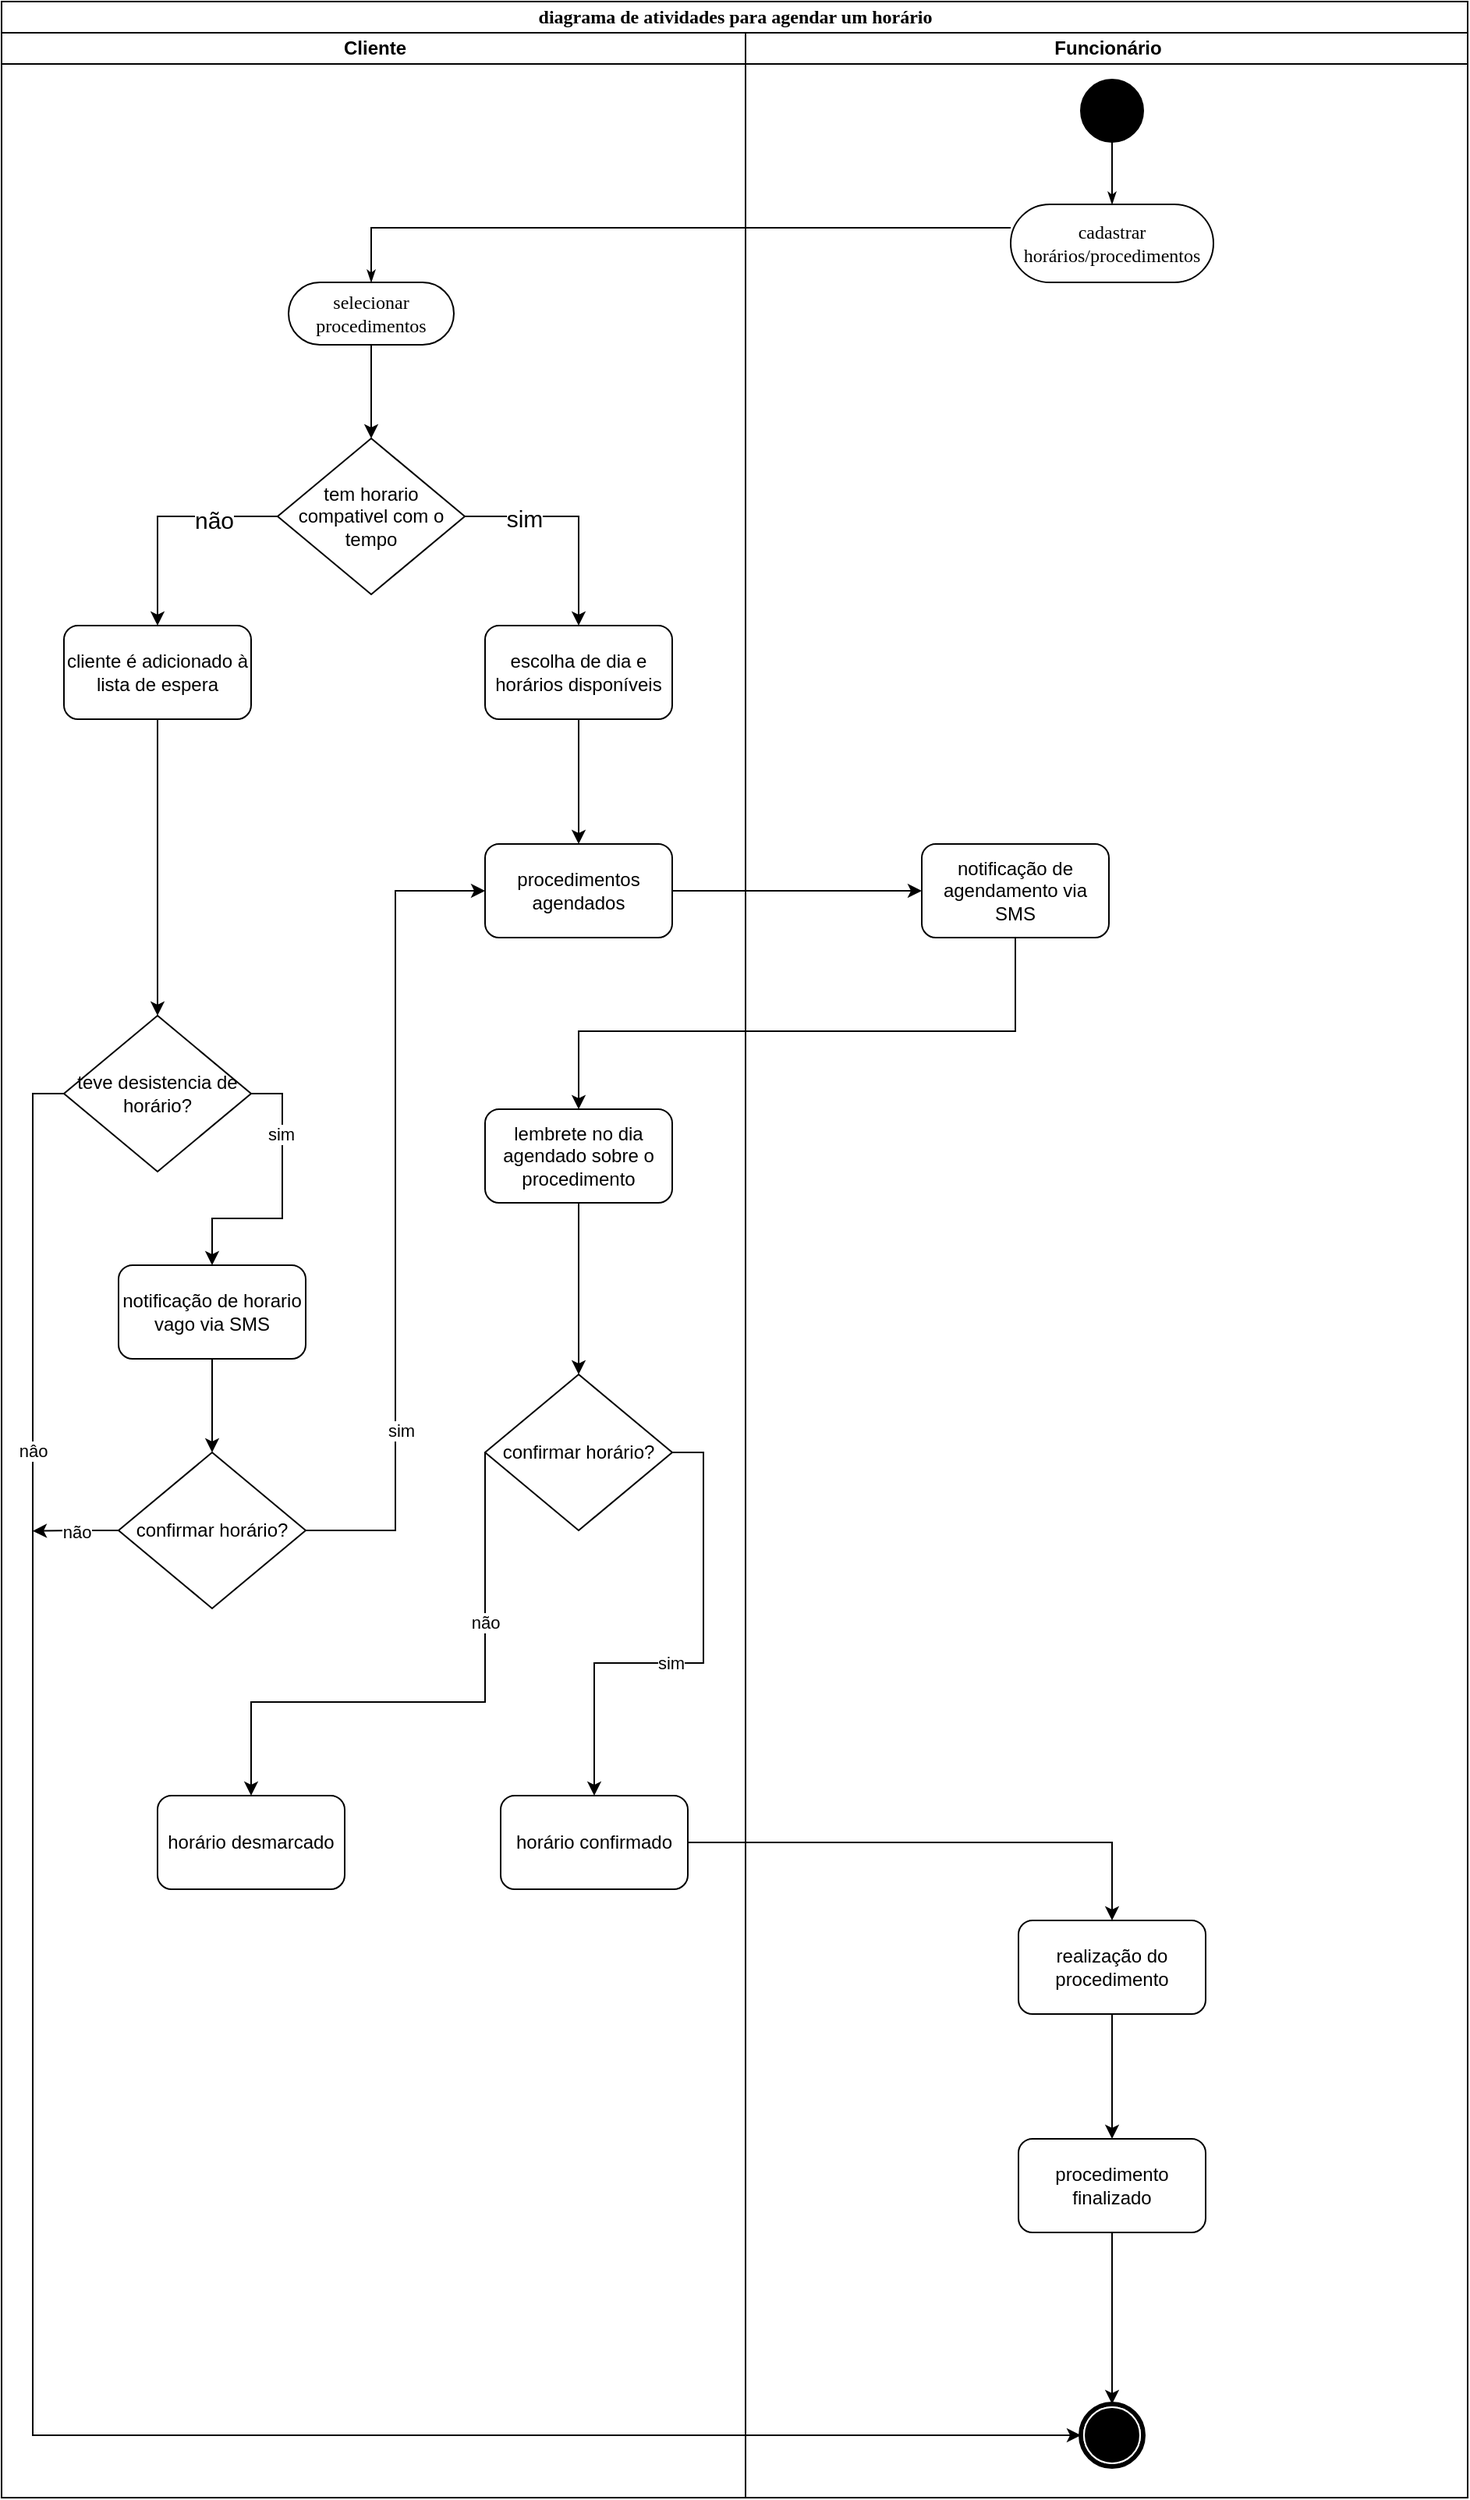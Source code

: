 <mxfile version="24.8.4">
  <diagram name="Page-1" id="0783ab3e-0a74-02c8-0abd-f7b4e66b4bec">
    <mxGraphModel dx="3718" dy="1590" grid="1" gridSize="10" guides="1" tooltips="1" connect="1" arrows="1" fold="1" page="1" pageScale="1" pageWidth="850" pageHeight="1100" background="none" math="0" shadow="0">
      <root>
        <mxCell id="0" />
        <mxCell id="1" parent="0" />
        <mxCell id="1c1d494c118603dd-1" value="diagrama de atividades para agendar um horário" style="swimlane;html=1;childLayout=stackLayout;startSize=20;rounded=0;shadow=0;comic=0;labelBackgroundColor=none;strokeWidth=1;fontFamily=Verdana;fontSize=12;align=center;" parent="1" vertex="1">
          <mxGeometry x="-70" y="20" width="940" height="1600" as="geometry" />
        </mxCell>
        <mxCell id="1c1d494c118603dd-28" style="edgeStyle=orthogonalEdgeStyle;rounded=0;html=1;labelBackgroundColor=none;startArrow=none;startFill=0;startSize=5;endArrow=classicThin;endFill=1;endSize=5;jettySize=auto;orthogonalLoop=1;strokeWidth=1;fontFamily=Verdana;fontSize=12;entryX=0.5;entryY=0;entryDx=0;entryDy=0;" parent="1c1d494c118603dd-1" source="60571a20871a0731-8" target="1c1d494c118603dd-6" edge="1">
          <mxGeometry relative="1" as="geometry">
            <Array as="points">
              <mxPoint x="237" y="145" />
            </Array>
            <mxPoint x="210" y="160" as="targetPoint" />
          </mxGeometry>
        </mxCell>
        <mxCell id="4xZG7v5aqBdaZ4ZW4Jnx-18" value="" style="edgeStyle=orthogonalEdgeStyle;rounded=0;orthogonalLoop=1;jettySize=auto;html=1;" edge="1" parent="1c1d494c118603dd-1" source="4xZG7v5aqBdaZ4ZW4Jnx-13" target="4xZG7v5aqBdaZ4ZW4Jnx-17">
          <mxGeometry relative="1" as="geometry" />
        </mxCell>
        <mxCell id="4xZG7v5aqBdaZ4ZW4Jnx-23" value="" style="edgeStyle=orthogonalEdgeStyle;rounded=0;orthogonalLoop=1;jettySize=auto;html=1;exitX=0;exitY=0.5;exitDx=0;exitDy=0;entryX=0;entryY=0.5;entryDx=0;entryDy=0;" edge="1" parent="1c1d494c118603dd-1" source="4xZG7v5aqBdaZ4ZW4Jnx-19" target="60571a20871a0731-5">
          <mxGeometry relative="1" as="geometry">
            <mxPoint x="80" y="790" as="targetPoint" />
          </mxGeometry>
        </mxCell>
        <mxCell id="4xZG7v5aqBdaZ4ZW4Jnx-24" value="nâo" style="edgeLabel;html=1;align=center;verticalAlign=middle;resizable=0;points=[];" vertex="1" connectable="0" parent="4xZG7v5aqBdaZ4ZW4Jnx-23">
          <mxGeometry x="-0.679" relative="1" as="geometry">
            <mxPoint as="offset" />
          </mxGeometry>
        </mxCell>
        <mxCell id="1c1d494c118603dd-3" value="Cliente" style="swimlane;html=1;startSize=20;arcSize=15;rounded=0;" parent="1c1d494c118603dd-1" vertex="1">
          <mxGeometry y="20" width="477" height="1580" as="geometry" />
        </mxCell>
        <mxCell id="4xZG7v5aqBdaZ4ZW4Jnx-3" value="" style="edgeStyle=orthogonalEdgeStyle;rounded=0;orthogonalLoop=1;jettySize=auto;html=1;" edge="1" parent="1c1d494c118603dd-3" source="1c1d494c118603dd-6" target="4xZG7v5aqBdaZ4ZW4Jnx-2">
          <mxGeometry relative="1" as="geometry" />
        </mxCell>
        <mxCell id="1c1d494c118603dd-6" value="selecionar procedimentos" style="rounded=1;whiteSpace=wrap;html=1;shadow=0;comic=0;labelBackgroundColor=none;strokeWidth=1;fontFamily=Verdana;fontSize=12;align=center;arcSize=50;" parent="1c1d494c118603dd-3" vertex="1">
          <mxGeometry x="184" y="160" width="106" height="40" as="geometry" />
        </mxCell>
        <mxCell id="4xZG7v5aqBdaZ4ZW4Jnx-7" value="" style="edgeStyle=orthogonalEdgeStyle;rounded=0;orthogonalLoop=1;jettySize=auto;html=1;" edge="1" parent="1c1d494c118603dd-3" source="4xZG7v5aqBdaZ4ZW4Jnx-2" target="4xZG7v5aqBdaZ4ZW4Jnx-6">
          <mxGeometry relative="1" as="geometry" />
        </mxCell>
        <mxCell id="4xZG7v5aqBdaZ4ZW4Jnx-10" value="sim" style="edgeLabel;html=1;align=center;verticalAlign=middle;resizable=0;points=[];" vertex="1" connectable="0" parent="4xZG7v5aqBdaZ4ZW4Jnx-7">
          <mxGeometry x="-0.496" y="-1" relative="1" as="geometry">
            <mxPoint as="offset" />
          </mxGeometry>
        </mxCell>
        <mxCell id="4xZG7v5aqBdaZ4ZW4Jnx-12" value="&lt;font style=&quot;font-size: 15px;&quot;&gt;sim&lt;/font&gt;" style="edgeLabel;html=1;align=center;verticalAlign=middle;resizable=0;points=[];" vertex="1" connectable="0" parent="4xZG7v5aqBdaZ4ZW4Jnx-7">
          <mxGeometry x="-0.469" y="-1" relative="1" as="geometry">
            <mxPoint as="offset" />
          </mxGeometry>
        </mxCell>
        <mxCell id="4xZG7v5aqBdaZ4ZW4Jnx-9" value="" style="edgeStyle=orthogonalEdgeStyle;rounded=0;orthogonalLoop=1;jettySize=auto;html=1;" edge="1" parent="1c1d494c118603dd-3" source="4xZG7v5aqBdaZ4ZW4Jnx-2" target="4xZG7v5aqBdaZ4ZW4Jnx-8">
          <mxGeometry relative="1" as="geometry" />
        </mxCell>
        <mxCell id="4xZG7v5aqBdaZ4ZW4Jnx-11" value="&lt;font style=&quot;font-size: 15px;&quot;&gt;não&lt;/font&gt;" style="edgeLabel;html=1;align=center;verticalAlign=middle;resizable=0;points=[];" vertex="1" connectable="0" parent="4xZG7v5aqBdaZ4ZW4Jnx-9">
          <mxGeometry x="-0.442" y="2" relative="1" as="geometry">
            <mxPoint as="offset" />
          </mxGeometry>
        </mxCell>
        <mxCell id="4xZG7v5aqBdaZ4ZW4Jnx-2" value="tem horario compativel com o tempo" style="rhombus;whiteSpace=wrap;html=1;" vertex="1" parent="1c1d494c118603dd-3">
          <mxGeometry x="177" y="260" width="120" height="100" as="geometry" />
        </mxCell>
        <mxCell id="4xZG7v5aqBdaZ4ZW4Jnx-14" value="" style="edgeStyle=orthogonalEdgeStyle;rounded=0;orthogonalLoop=1;jettySize=auto;html=1;" edge="1" parent="1c1d494c118603dd-3" source="4xZG7v5aqBdaZ4ZW4Jnx-6" target="4xZG7v5aqBdaZ4ZW4Jnx-13">
          <mxGeometry relative="1" as="geometry" />
        </mxCell>
        <mxCell id="4xZG7v5aqBdaZ4ZW4Jnx-6" value="escolha de dia e horários disponíveis" style="rounded=1;whiteSpace=wrap;html=1;" vertex="1" parent="1c1d494c118603dd-3">
          <mxGeometry x="310" y="380" width="120" height="60" as="geometry" />
        </mxCell>
        <mxCell id="4xZG7v5aqBdaZ4ZW4Jnx-20" style="edgeStyle=orthogonalEdgeStyle;rounded=0;orthogonalLoop=1;jettySize=auto;html=1;exitX=0.5;exitY=1;exitDx=0;exitDy=0;entryX=0.5;entryY=0;entryDx=0;entryDy=0;" edge="1" parent="1c1d494c118603dd-3" source="4xZG7v5aqBdaZ4ZW4Jnx-8" target="4xZG7v5aqBdaZ4ZW4Jnx-19">
          <mxGeometry relative="1" as="geometry" />
        </mxCell>
        <mxCell id="4xZG7v5aqBdaZ4ZW4Jnx-8" value="cliente é adicionado à lista de espera" style="rounded=1;whiteSpace=wrap;html=1;arcSize=15;" vertex="1" parent="1c1d494c118603dd-3">
          <mxGeometry x="40" y="380" width="120" height="60" as="geometry" />
        </mxCell>
        <mxCell id="4xZG7v5aqBdaZ4ZW4Jnx-13" value="procedimentos agendados" style="rounded=1;whiteSpace=wrap;html=1;" vertex="1" parent="1c1d494c118603dd-3">
          <mxGeometry x="310" y="520" width="120" height="60" as="geometry" />
        </mxCell>
        <mxCell id="4xZG7v5aqBdaZ4ZW4Jnx-33" style="edgeStyle=orthogonalEdgeStyle;rounded=0;orthogonalLoop=1;jettySize=auto;html=1;exitX=1;exitY=0.5;exitDx=0;exitDy=0;entryX=0.5;entryY=0;entryDx=0;entryDy=0;" edge="1" parent="1c1d494c118603dd-3" source="4xZG7v5aqBdaZ4ZW4Jnx-19" target="4xZG7v5aqBdaZ4ZW4Jnx-36">
          <mxGeometry relative="1" as="geometry">
            <mxPoint x="190" y="790" as="targetPoint" />
          </mxGeometry>
        </mxCell>
        <mxCell id="4xZG7v5aqBdaZ4ZW4Jnx-34" value="sim" style="edgeLabel;html=1;align=center;verticalAlign=middle;resizable=0;points=[];" vertex="1" connectable="0" parent="4xZG7v5aqBdaZ4ZW4Jnx-33">
          <mxGeometry x="-0.473" y="-1" relative="1" as="geometry">
            <mxPoint as="offset" />
          </mxGeometry>
        </mxCell>
        <mxCell id="4xZG7v5aqBdaZ4ZW4Jnx-19" value="teve desistencia de horário?" style="rhombus;whiteSpace=wrap;html=1;" vertex="1" parent="1c1d494c118603dd-3">
          <mxGeometry x="40" y="630" width="120" height="100" as="geometry" />
        </mxCell>
        <mxCell id="4xZG7v5aqBdaZ4ZW4Jnx-38" style="edgeStyle=orthogonalEdgeStyle;rounded=0;orthogonalLoop=1;jettySize=auto;html=1;exitX=0.5;exitY=1;exitDx=0;exitDy=0;entryX=0.5;entryY=0;entryDx=0;entryDy=0;" edge="1" parent="1c1d494c118603dd-3" source="4xZG7v5aqBdaZ4ZW4Jnx-36" target="4xZG7v5aqBdaZ4ZW4Jnx-37">
          <mxGeometry relative="1" as="geometry" />
        </mxCell>
        <mxCell id="4xZG7v5aqBdaZ4ZW4Jnx-36" value="notificação de horario vago via SMS" style="rounded=1;whiteSpace=wrap;html=1;" vertex="1" parent="1c1d494c118603dd-3">
          <mxGeometry x="75" y="790" width="120" height="60" as="geometry" />
        </mxCell>
        <mxCell id="4xZG7v5aqBdaZ4ZW4Jnx-39" style="edgeStyle=orthogonalEdgeStyle;rounded=0;orthogonalLoop=1;jettySize=auto;html=1;exitX=1;exitY=0.5;exitDx=0;exitDy=0;entryX=0;entryY=0.5;entryDx=0;entryDy=0;" edge="1" parent="1c1d494c118603dd-3" source="4xZG7v5aqBdaZ4ZW4Jnx-37" target="4xZG7v5aqBdaZ4ZW4Jnx-13">
          <mxGeometry relative="1" as="geometry" />
        </mxCell>
        <mxCell id="4xZG7v5aqBdaZ4ZW4Jnx-40" value="sim" style="edgeLabel;html=1;align=center;verticalAlign=middle;resizable=0;points=[];" vertex="1" connectable="0" parent="4xZG7v5aqBdaZ4ZW4Jnx-39">
          <mxGeometry x="-0.537" y="-3" relative="1" as="geometry">
            <mxPoint as="offset" />
          </mxGeometry>
        </mxCell>
        <mxCell id="4xZG7v5aqBdaZ4ZW4Jnx-44" style="edgeStyle=orthogonalEdgeStyle;rounded=0;orthogonalLoop=1;jettySize=auto;html=1;exitX=0;exitY=0.5;exitDx=0;exitDy=0;" edge="1" parent="1c1d494c118603dd-3" source="4xZG7v5aqBdaZ4ZW4Jnx-37">
          <mxGeometry relative="1" as="geometry">
            <mxPoint x="20" y="960.333" as="targetPoint" />
          </mxGeometry>
        </mxCell>
        <mxCell id="4xZG7v5aqBdaZ4ZW4Jnx-45" value="não" style="edgeLabel;html=1;align=center;verticalAlign=middle;resizable=0;points=[];" vertex="1" connectable="0" parent="4xZG7v5aqBdaZ4ZW4Jnx-44">
          <mxGeometry x="0.015" relative="1" as="geometry">
            <mxPoint as="offset" />
          </mxGeometry>
        </mxCell>
        <mxCell id="4xZG7v5aqBdaZ4ZW4Jnx-37" value="confirmar horário?" style="rhombus;whiteSpace=wrap;html=1;" vertex="1" parent="1c1d494c118603dd-3">
          <mxGeometry x="75" y="910" width="120" height="100" as="geometry" />
        </mxCell>
        <mxCell id="4xZG7v5aqBdaZ4ZW4Jnx-49" value="" style="edgeStyle=orthogonalEdgeStyle;rounded=0;orthogonalLoop=1;jettySize=auto;html=1;" edge="1" parent="1c1d494c118603dd-3" source="4xZG7v5aqBdaZ4ZW4Jnx-46" target="4xZG7v5aqBdaZ4ZW4Jnx-51">
          <mxGeometry relative="1" as="geometry">
            <mxPoint x="370" y="910" as="targetPoint" />
          </mxGeometry>
        </mxCell>
        <mxCell id="4xZG7v5aqBdaZ4ZW4Jnx-46" value="lembrete no dia agendado sobre o procedimento" style="rounded=1;whiteSpace=wrap;html=1;" vertex="1" parent="1c1d494c118603dd-3">
          <mxGeometry x="310" y="690" width="120" height="60" as="geometry" />
        </mxCell>
        <mxCell id="4xZG7v5aqBdaZ4ZW4Jnx-63" style="edgeStyle=orthogonalEdgeStyle;rounded=0;orthogonalLoop=1;jettySize=auto;html=1;exitX=0;exitY=0.5;exitDx=0;exitDy=0;entryX=0.5;entryY=0;entryDx=0;entryDy=0;" edge="1" parent="1c1d494c118603dd-3" source="4xZG7v5aqBdaZ4ZW4Jnx-51" target="4xZG7v5aqBdaZ4ZW4Jnx-62">
          <mxGeometry relative="1" as="geometry">
            <Array as="points">
              <mxPoint x="310" y="1070" />
              <mxPoint x="160" y="1070" />
            </Array>
          </mxGeometry>
        </mxCell>
        <mxCell id="4xZG7v5aqBdaZ4ZW4Jnx-64" value="não" style="edgeLabel;html=1;align=center;verticalAlign=middle;resizable=0;points=[];" vertex="1" connectable="0" parent="4xZG7v5aqBdaZ4ZW4Jnx-63">
          <mxGeometry x="-0.411" relative="1" as="geometry">
            <mxPoint as="offset" />
          </mxGeometry>
        </mxCell>
        <mxCell id="4xZG7v5aqBdaZ4ZW4Jnx-66" style="edgeStyle=orthogonalEdgeStyle;rounded=0;orthogonalLoop=1;jettySize=auto;html=1;exitX=1;exitY=0.5;exitDx=0;exitDy=0;" edge="1" parent="1c1d494c118603dd-3" source="4xZG7v5aqBdaZ4ZW4Jnx-51" target="4xZG7v5aqBdaZ4ZW4Jnx-65">
          <mxGeometry relative="1" as="geometry" />
        </mxCell>
        <mxCell id="4xZG7v5aqBdaZ4ZW4Jnx-67" value="sim" style="edgeLabel;html=1;align=center;verticalAlign=middle;resizable=0;points=[];" vertex="1" connectable="0" parent="4xZG7v5aqBdaZ4ZW4Jnx-66">
          <mxGeometry x="0.14" relative="1" as="geometry">
            <mxPoint as="offset" />
          </mxGeometry>
        </mxCell>
        <mxCell id="4xZG7v5aqBdaZ4ZW4Jnx-51" value="confirmar horário?" style="rhombus;whiteSpace=wrap;html=1;" vertex="1" parent="1c1d494c118603dd-3">
          <mxGeometry x="310" y="860" width="120" height="100" as="geometry" />
        </mxCell>
        <mxCell id="4xZG7v5aqBdaZ4ZW4Jnx-62" value="horário desmarcado" style="rounded=1;whiteSpace=wrap;html=1;" vertex="1" parent="1c1d494c118603dd-3">
          <mxGeometry x="100" y="1130" width="120" height="60" as="geometry" />
        </mxCell>
        <mxCell id="4xZG7v5aqBdaZ4ZW4Jnx-65" value="horário confirmado" style="rounded=1;whiteSpace=wrap;html=1;" vertex="1" parent="1c1d494c118603dd-3">
          <mxGeometry x="320" y="1130" width="120" height="60" as="geometry" />
        </mxCell>
        <mxCell id="1c1d494c118603dd-4" value="Funcionário" style="swimlane;html=1;startSize=20;" parent="1c1d494c118603dd-1" vertex="1">
          <mxGeometry x="477" y="20" width="463" height="1580" as="geometry" />
        </mxCell>
        <mxCell id="1c1d494c118603dd-27" style="edgeStyle=orthogonalEdgeStyle;rounded=0;html=1;labelBackgroundColor=none;startArrow=none;startFill=0;startSize=5;endArrow=classicThin;endFill=1;endSize=5;jettySize=auto;orthogonalLoop=1;strokeWidth=1;fontFamily=Verdana;fontSize=12" parent="1c1d494c118603dd-4" source="60571a20871a0731-4" target="60571a20871a0731-8" edge="1">
          <mxGeometry relative="1" as="geometry" />
        </mxCell>
        <mxCell id="60571a20871a0731-4" value="" style="ellipse;whiteSpace=wrap;html=1;rounded=0;shadow=0;comic=0;labelBackgroundColor=none;strokeWidth=1;fillColor=#000000;fontFamily=Verdana;fontSize=12;align=center;" parent="1c1d494c118603dd-4" vertex="1">
          <mxGeometry x="215" y="30" width="40" height="40" as="geometry" />
        </mxCell>
        <mxCell id="60571a20871a0731-8" value="cadastrar horários/procedimentos" style="rounded=1;whiteSpace=wrap;html=1;shadow=0;comic=0;labelBackgroundColor=none;strokeWidth=1;fontFamily=Verdana;fontSize=12;align=center;arcSize=50;" parent="1c1d494c118603dd-4" vertex="1">
          <mxGeometry x="170" y="110" width="130" height="50" as="geometry" />
        </mxCell>
        <mxCell id="60571a20871a0731-5" value="" style="shape=mxgraph.bpmn.shape;html=1;verticalLabelPosition=bottom;labelBackgroundColor=#ffffff;verticalAlign=top;perimeter=ellipsePerimeter;outline=end;symbol=terminate;rounded=0;shadow=0;comic=0;strokeWidth=1;fontFamily=Verdana;fontSize=12;align=center;" parent="1c1d494c118603dd-4" vertex="1">
          <mxGeometry x="215" y="1520" width="40" height="40" as="geometry" />
        </mxCell>
        <mxCell id="4xZG7v5aqBdaZ4ZW4Jnx-17" value="notificação de agendamento via SMS" style="rounded=1;whiteSpace=wrap;html=1;" vertex="1" parent="1c1d494c118603dd-4">
          <mxGeometry x="113" y="520" width="120" height="60" as="geometry" />
        </mxCell>
        <mxCell id="4xZG7v5aqBdaZ4ZW4Jnx-71" value="" style="edgeStyle=orthogonalEdgeStyle;rounded=0;orthogonalLoop=1;jettySize=auto;html=1;" edge="1" parent="1c1d494c118603dd-4" source="4xZG7v5aqBdaZ4ZW4Jnx-68" target="4xZG7v5aqBdaZ4ZW4Jnx-70">
          <mxGeometry relative="1" as="geometry" />
        </mxCell>
        <mxCell id="4xZG7v5aqBdaZ4ZW4Jnx-68" value="realização do procedimento" style="rounded=1;whiteSpace=wrap;html=1;" vertex="1" parent="1c1d494c118603dd-4">
          <mxGeometry x="175" y="1210" width="120" height="60" as="geometry" />
        </mxCell>
        <mxCell id="4xZG7v5aqBdaZ4ZW4Jnx-72" style="edgeStyle=orthogonalEdgeStyle;rounded=0;orthogonalLoop=1;jettySize=auto;html=1;exitX=0.5;exitY=1;exitDx=0;exitDy=0;entryX=0.5;entryY=0;entryDx=0;entryDy=0;" edge="1" parent="1c1d494c118603dd-4" source="4xZG7v5aqBdaZ4ZW4Jnx-70" target="60571a20871a0731-5">
          <mxGeometry relative="1" as="geometry" />
        </mxCell>
        <mxCell id="4xZG7v5aqBdaZ4ZW4Jnx-70" value="procedimento finalizado" style="rounded=1;whiteSpace=wrap;html=1;" vertex="1" parent="1c1d494c118603dd-4">
          <mxGeometry x="175" y="1350" width="120" height="60" as="geometry" />
        </mxCell>
        <mxCell id="4xZG7v5aqBdaZ4ZW4Jnx-47" value="" style="edgeStyle=orthogonalEdgeStyle;rounded=0;orthogonalLoop=1;jettySize=auto;html=1;" edge="1" parent="1c1d494c118603dd-1" source="4xZG7v5aqBdaZ4ZW4Jnx-17" target="4xZG7v5aqBdaZ4ZW4Jnx-46">
          <mxGeometry relative="1" as="geometry">
            <Array as="points">
              <mxPoint x="650" y="660" />
              <mxPoint x="370" y="660" />
            </Array>
          </mxGeometry>
        </mxCell>
        <mxCell id="4xZG7v5aqBdaZ4ZW4Jnx-69" value="" style="edgeStyle=orthogonalEdgeStyle;rounded=0;orthogonalLoop=1;jettySize=auto;html=1;" edge="1" parent="1c1d494c118603dd-1" source="4xZG7v5aqBdaZ4ZW4Jnx-65" target="4xZG7v5aqBdaZ4ZW4Jnx-68">
          <mxGeometry relative="1" as="geometry" />
        </mxCell>
      </root>
    </mxGraphModel>
  </diagram>
</mxfile>

